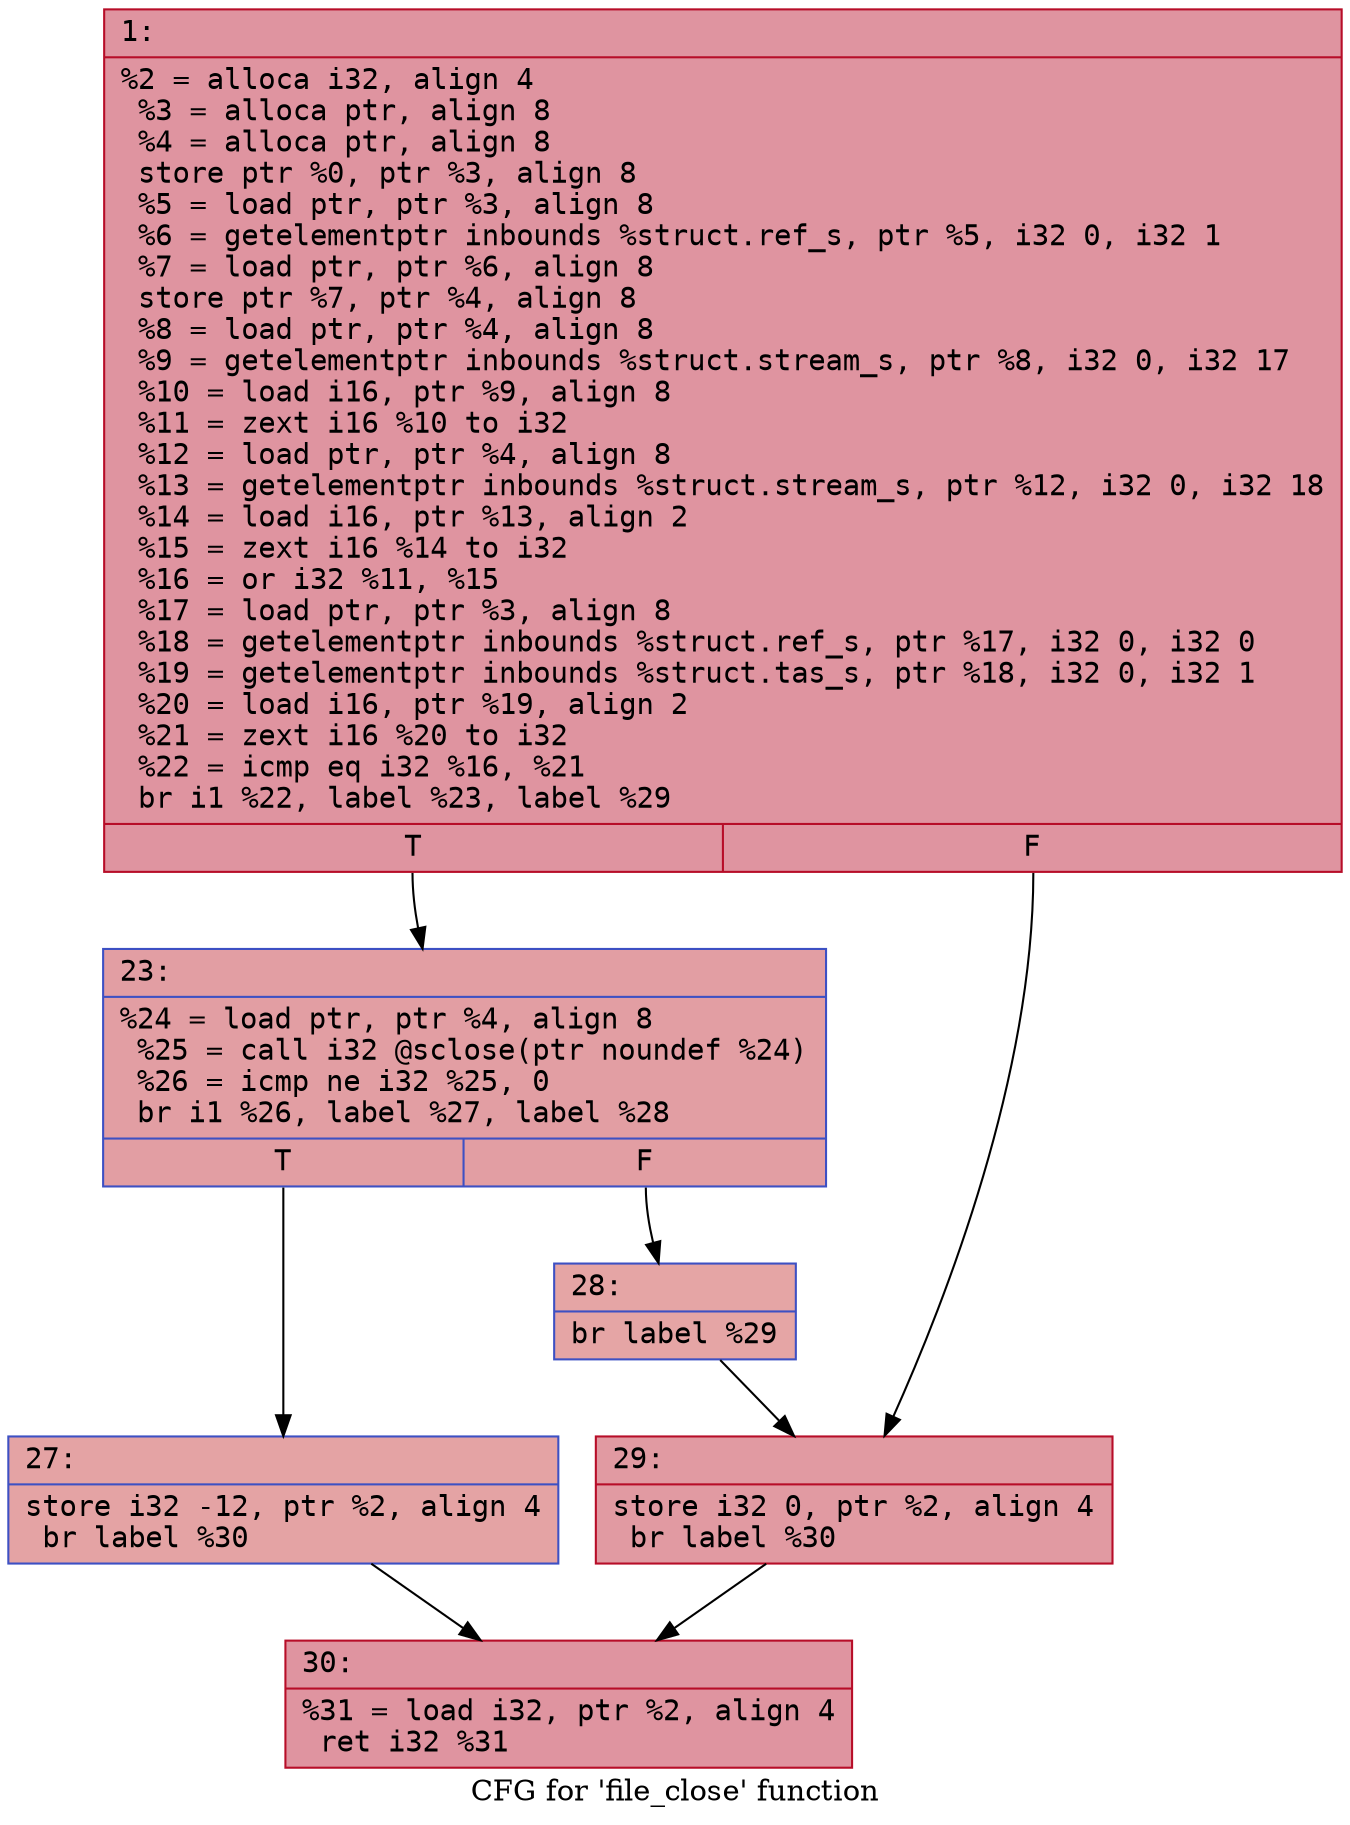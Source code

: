 digraph "CFG for 'file_close' function" {
	label="CFG for 'file_close' function";

	Node0x600002134140 [shape=record,color="#b70d28ff", style=filled, fillcolor="#b70d2870" fontname="Courier",label="{1:\l|  %2 = alloca i32, align 4\l  %3 = alloca ptr, align 8\l  %4 = alloca ptr, align 8\l  store ptr %0, ptr %3, align 8\l  %5 = load ptr, ptr %3, align 8\l  %6 = getelementptr inbounds %struct.ref_s, ptr %5, i32 0, i32 1\l  %7 = load ptr, ptr %6, align 8\l  store ptr %7, ptr %4, align 8\l  %8 = load ptr, ptr %4, align 8\l  %9 = getelementptr inbounds %struct.stream_s, ptr %8, i32 0, i32 17\l  %10 = load i16, ptr %9, align 8\l  %11 = zext i16 %10 to i32\l  %12 = load ptr, ptr %4, align 8\l  %13 = getelementptr inbounds %struct.stream_s, ptr %12, i32 0, i32 18\l  %14 = load i16, ptr %13, align 2\l  %15 = zext i16 %14 to i32\l  %16 = or i32 %11, %15\l  %17 = load ptr, ptr %3, align 8\l  %18 = getelementptr inbounds %struct.ref_s, ptr %17, i32 0, i32 0\l  %19 = getelementptr inbounds %struct.tas_s, ptr %18, i32 0, i32 1\l  %20 = load i16, ptr %19, align 2\l  %21 = zext i16 %20 to i32\l  %22 = icmp eq i32 %16, %21\l  br i1 %22, label %23, label %29\l|{<s0>T|<s1>F}}"];
	Node0x600002134140:s0 -> Node0x600002134190[tooltip="1 -> 23\nProbability 50.00%" ];
	Node0x600002134140:s1 -> Node0x600002134280[tooltip="1 -> 29\nProbability 50.00%" ];
	Node0x600002134190 [shape=record,color="#3d50c3ff", style=filled, fillcolor="#be242e70" fontname="Courier",label="{23:\l|  %24 = load ptr, ptr %4, align 8\l  %25 = call i32 @sclose(ptr noundef %24)\l  %26 = icmp ne i32 %25, 0\l  br i1 %26, label %27, label %28\l|{<s0>T|<s1>F}}"];
	Node0x600002134190:s0 -> Node0x6000021341e0[tooltip="23 -> 27\nProbability 62.50%" ];
	Node0x600002134190:s1 -> Node0x600002134230[tooltip="23 -> 28\nProbability 37.50%" ];
	Node0x6000021341e0 [shape=record,color="#3d50c3ff", style=filled, fillcolor="#c32e3170" fontname="Courier",label="{27:\l|  store i32 -12, ptr %2, align 4\l  br label %30\l}"];
	Node0x6000021341e0 -> Node0x6000021342d0[tooltip="27 -> 30\nProbability 100.00%" ];
	Node0x600002134230 [shape=record,color="#3d50c3ff", style=filled, fillcolor="#c5333470" fontname="Courier",label="{28:\l|  br label %29\l}"];
	Node0x600002134230 -> Node0x600002134280[tooltip="28 -> 29\nProbability 100.00%" ];
	Node0x600002134280 [shape=record,color="#b70d28ff", style=filled, fillcolor="#bb1b2c70" fontname="Courier",label="{29:\l|  store i32 0, ptr %2, align 4\l  br label %30\l}"];
	Node0x600002134280 -> Node0x6000021342d0[tooltip="29 -> 30\nProbability 100.00%" ];
	Node0x6000021342d0 [shape=record,color="#b70d28ff", style=filled, fillcolor="#b70d2870" fontname="Courier",label="{30:\l|  %31 = load i32, ptr %2, align 4\l  ret i32 %31\l}"];
}
